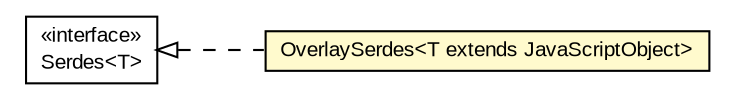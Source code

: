 #!/usr/local/bin/dot
#
# Class diagram 
# Generated by UMLGraph version R5_6-24-gf6e263 (http://www.umlgraph.org/)
#

digraph G {
	edge [fontname="arial",fontsize=10,labelfontname="arial",labelfontsize=10];
	node [fontname="arial",fontsize=10,shape=plaintext];
	nodesep=0.25;
	ranksep=0.5;
	rankdir=LR;
	// org.turbogwt.net.http.serialization.Serdes<T>
	c1883 [label=<<table title="org.turbogwt.net.http.serialization.Serdes" border="0" cellborder="1" cellspacing="0" cellpadding="2" port="p" href="./Serdes.html">
		<tr><td><table border="0" cellspacing="0" cellpadding="1">
<tr><td align="center" balign="center"> &#171;interface&#187; </td></tr>
<tr><td align="center" balign="center"> Serdes&lt;T&gt; </td></tr>
		</table></td></tr>
		</table>>, URL="./Serdes.html", fontname="arial", fontcolor="black", fontsize=10.0];
	// org.turbogwt.net.http.serialization.OverlaySerdes<T extends com.google.gwt.core.client.JavaScriptObject>
	c1884 [label=<<table title="org.turbogwt.net.http.serialization.OverlaySerdes" border="0" cellborder="1" cellspacing="0" cellpadding="2" port="p" bgcolor="lemonChiffon" href="./OverlaySerdes.html">
		<tr><td><table border="0" cellspacing="0" cellpadding="1">
<tr><td align="center" balign="center"> OverlaySerdes&lt;T extends JavaScriptObject&gt; </td></tr>
		</table></td></tr>
		</table>>, URL="./OverlaySerdes.html", fontname="arial", fontcolor="black", fontsize=10.0];
	//org.turbogwt.net.http.serialization.OverlaySerdes<T extends com.google.gwt.core.client.JavaScriptObject> implements org.turbogwt.net.http.serialization.Serdes<T>
	c1883:p -> c1884:p [dir=back,arrowtail=empty,style=dashed];
}

